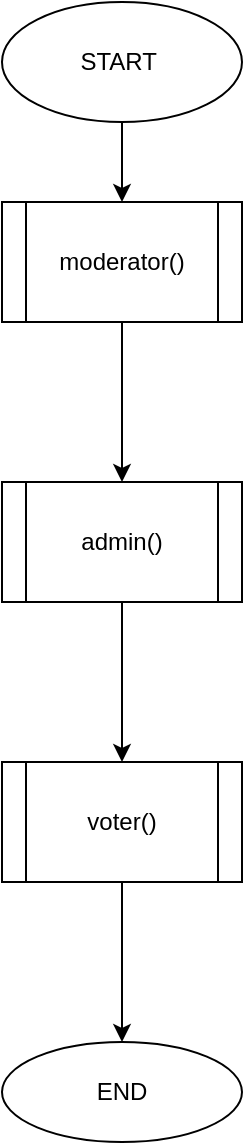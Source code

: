 <mxfile version="14.1.3" type="github" pages="5">
  <diagram id="lc-HjPNuIND-x4zQ-w6r" name="Page-1">
    <mxGraphModel dx="1730" dy="955" grid="1" gridSize="10" guides="1" tooltips="1" connect="1" arrows="1" fold="1" page="1" pageScale="1" pageWidth="850" pageHeight="1100" math="0" shadow="0">
      <root>
        <mxCell id="0" />
        <mxCell id="1" parent="0" />
        <mxCell id="azEMAUA-ndeI8FJYWEdC-3" value="" style="edgeStyle=orthogonalEdgeStyle;rounded=0;orthogonalLoop=1;jettySize=auto;html=1;" edge="1" parent="1" source="azEMAUA-ndeI8FJYWEdC-1" target="azEMAUA-ndeI8FJYWEdC-2">
          <mxGeometry relative="1" as="geometry" />
        </mxCell>
        <mxCell id="azEMAUA-ndeI8FJYWEdC-1" value="START&amp;nbsp;" style="ellipse;whiteSpace=wrap;html=1;" vertex="1" parent="1">
          <mxGeometry x="365" y="80" width="120" height="60" as="geometry" />
        </mxCell>
        <mxCell id="azEMAUA-ndeI8FJYWEdC-5" value="" style="edgeStyle=orthogonalEdgeStyle;rounded=0;orthogonalLoop=1;jettySize=auto;html=1;" edge="1" parent="1" source="azEMAUA-ndeI8FJYWEdC-2" target="azEMAUA-ndeI8FJYWEdC-4">
          <mxGeometry relative="1" as="geometry" />
        </mxCell>
        <mxCell id="azEMAUA-ndeI8FJYWEdC-2" value="moderator()" style="shape=process;whiteSpace=wrap;html=1;backgroundOutline=1;" vertex="1" parent="1">
          <mxGeometry x="365" y="180" width="120" height="60" as="geometry" />
        </mxCell>
        <mxCell id="azEMAUA-ndeI8FJYWEdC-7" value="" style="edgeStyle=orthogonalEdgeStyle;rounded=0;orthogonalLoop=1;jettySize=auto;html=1;" edge="1" parent="1" source="azEMAUA-ndeI8FJYWEdC-4" target="azEMAUA-ndeI8FJYWEdC-6">
          <mxGeometry relative="1" as="geometry" />
        </mxCell>
        <mxCell id="azEMAUA-ndeI8FJYWEdC-4" value="admin()" style="shape=process;whiteSpace=wrap;html=1;backgroundOutline=1;" vertex="1" parent="1">
          <mxGeometry x="365" y="320" width="120" height="60" as="geometry" />
        </mxCell>
        <mxCell id="azEMAUA-ndeI8FJYWEdC-9" value="" style="edgeStyle=orthogonalEdgeStyle;rounded=0;orthogonalLoop=1;jettySize=auto;html=1;" edge="1" parent="1" source="azEMAUA-ndeI8FJYWEdC-6">
          <mxGeometry relative="1" as="geometry">
            <mxPoint x="425" y="600" as="targetPoint" />
          </mxGeometry>
        </mxCell>
        <mxCell id="azEMAUA-ndeI8FJYWEdC-6" value="voter()" style="shape=process;whiteSpace=wrap;html=1;backgroundOutline=1;" vertex="1" parent="1">
          <mxGeometry x="365" y="460" width="120" height="60" as="geometry" />
        </mxCell>
        <mxCell id="azEMAUA-ndeI8FJYWEdC-12" value="END" style="ellipse;whiteSpace=wrap;html=1;" vertex="1" parent="1">
          <mxGeometry x="365" y="600" width="120" height="50" as="geometry" />
        </mxCell>
      </root>
    </mxGraphModel>
  </diagram>
  <diagram id="FGqTbn4uUDMCCq0hhWzc" name="Page-2">
    <mxGraphModel dx="1730" dy="955" grid="1" gridSize="10" guides="1" tooltips="1" connect="1" arrows="1" fold="1" page="1" pageScale="1" pageWidth="850" pageHeight="1100" math="0" shadow="0">
      <root>
        <mxCell id="beBZu6bd3-lwC38DiTMI-0" />
        <mxCell id="beBZu6bd3-lwC38DiTMI-1" parent="beBZu6bd3-lwC38DiTMI-0" />
        <mxCell id="pylNYBIzTpEWxoZI1ah0-2" value="" style="edgeStyle=orthogonalEdgeStyle;rounded=0;orthogonalLoop=1;jettySize=auto;html=1;" edge="1" parent="beBZu6bd3-lwC38DiTMI-1" source="pylNYBIzTpEWxoZI1ah0-0" target="pylNYBIzTpEWxoZI1ah0-1">
          <mxGeometry relative="1" as="geometry" />
        </mxCell>
        <mxCell id="pylNYBIzTpEWxoZI1ah0-0" value="moderator()" style="strokeWidth=2;html=1;shape=mxgraph.flowchart.terminator;whiteSpace=wrap;" vertex="1" parent="beBZu6bd3-lwC38DiTMI-1">
          <mxGeometry x="173" y="70" width="138" height="60" as="geometry" />
        </mxCell>
        <mxCell id="pylNYBIzTpEWxoZI1ah0-4" value="" style="edgeStyle=orthogonalEdgeStyle;rounded=0;orthogonalLoop=1;jettySize=auto;html=1;" edge="1" parent="beBZu6bd3-lwC38DiTMI-1" source="pylNYBIzTpEWxoZI1ah0-1">
          <mxGeometry relative="1" as="geometry">
            <mxPoint x="242" y="300" as="targetPoint" />
          </mxGeometry>
        </mxCell>
        <mxCell id="pylNYBIzTpEWxoZI1ah0-1" value="Input usernameMOD&amp;nbsp;&lt;br&gt;and paswordMOD" style="shape=parallelogram;perimeter=parallelogramPerimeter;whiteSpace=wrap;html=1;fixedSize=1;strokeWidth=2;" vertex="1" parent="beBZu6bd3-lwC38DiTMI-1">
          <mxGeometry x="169.5" y="190" width="145" height="60" as="geometry" />
        </mxCell>
        <mxCell id="pylNYBIzTpEWxoZI1ah0-9" value="" style="edgeStyle=orthogonalEdgeStyle;rounded=0;orthogonalLoop=1;jettySize=auto;html=1;" edge="1" parent="beBZu6bd3-lwC38DiTMI-1" source="pylNYBIzTpEWxoZI1ah0-6" target="pylNYBIzTpEWxoZI1ah0-8">
          <mxGeometry relative="1" as="geometry" />
        </mxCell>
        <mxCell id="pylNYBIzTpEWxoZI1ah0-6" value="GET usernameMOD and passwordMOD from database&amp;nbsp;" style="rounded=1;whiteSpace=wrap;html=1;absoluteArcSize=1;arcSize=14;strokeWidth=2;" vertex="1" parent="beBZu6bd3-lwC38DiTMI-1">
          <mxGeometry x="150" y="300" width="185" height="50" as="geometry" />
        </mxCell>
        <mxCell id="pylNYBIzTpEWxoZI1ah0-11" value="" style="edgeStyle=orthogonalEdgeStyle;rounded=0;orthogonalLoop=1;jettySize=auto;html=1;" edge="1" parent="beBZu6bd3-lwC38DiTMI-1" source="pylNYBIzTpEWxoZI1ah0-8" target="pylNYBIzTpEWxoZI1ah0-10">
          <mxGeometry relative="1" as="geometry" />
        </mxCell>
        <mxCell id="pylNYBIzTpEWxoZI1ah0-26" value="" style="edgeStyle=orthogonalEdgeStyle;rounded=0;orthogonalLoop=1;jettySize=auto;html=1;entryX=0.5;entryY=0;entryDx=0;entryDy=0;" edge="1" parent="beBZu6bd3-lwC38DiTMI-1" source="pylNYBIzTpEWxoZI1ah0-8" target="pylNYBIzTpEWxoZI1ah0-25">
          <mxGeometry relative="1" as="geometry" />
        </mxCell>
        <mxCell id="pylNYBIzTpEWxoZI1ah0-8" value="if(usernameMOD.input == usernameMOD.database)" style="rhombus;whiteSpace=wrap;html=1;rounded=1;strokeWidth=2;arcSize=14;" vertex="1" parent="beBZu6bd3-lwC38DiTMI-1">
          <mxGeometry x="387" y="248.75" width="180" height="152.5" as="geometry" />
        </mxCell>
        <mxCell id="pylNYBIzTpEWxoZI1ah0-29" value="" style="edgeStyle=orthogonalEdgeStyle;rounded=0;orthogonalLoop=1;jettySize=auto;html=1;entryX=0.5;entryY=1;entryDx=0;entryDy=0;" edge="1" parent="beBZu6bd3-lwC38DiTMI-1" source="pylNYBIzTpEWxoZI1ah0-10" target="pylNYBIzTpEWxoZI1ah0-25">
          <mxGeometry relative="1" as="geometry">
            <mxPoint x="677" y="506.353" as="targetPoint" />
          </mxGeometry>
        </mxCell>
        <mxCell id="pylNYBIzTpEWxoZI1ah0-33" value="" style="edgeStyle=orthogonalEdgeStyle;rounded=0;orthogonalLoop=1;jettySize=auto;html=1;" edge="1" parent="beBZu6bd3-lwC38DiTMI-1" source="pylNYBIzTpEWxoZI1ah0-10" target="pylNYBIzTpEWxoZI1ah0-32">
          <mxGeometry relative="1" as="geometry" />
        </mxCell>
        <mxCell id="pylNYBIzTpEWxoZI1ah0-10" value="if(passwordMOD.input == passwordMOD.database)" style="rhombus;whiteSpace=wrap;html=1;rounded=1;strokeWidth=2;arcSize=14;" vertex="1" parent="beBZu6bd3-lwC38DiTMI-1">
          <mxGeometry x="387" y="430" width="180" height="152.5" as="geometry" />
        </mxCell>
        <mxCell id="pylNYBIzTpEWxoZI1ah0-12" value="TRUE" style="text;html=1;strokeColor=none;fillColor=none;align=center;verticalAlign=middle;whiteSpace=wrap;rounded=0;" vertex="1" parent="beBZu6bd3-lwC38DiTMI-1">
          <mxGeometry x="497" y="410" width="40" height="20" as="geometry" />
        </mxCell>
        <mxCell id="pylNYBIzTpEWxoZI1ah0-25" value="Return (&quot;Wrong username or password&quot;)" style="shape=parallelogram;perimeter=parallelogramPerimeter;whiteSpace=wrap;html=1;fixedSize=1;rounded=1;strokeWidth=2;arcSize=14;" vertex="1" parent="beBZu6bd3-lwC38DiTMI-1">
          <mxGeometry x="650" y="360" width="120" height="60" as="geometry" />
        </mxCell>
        <mxCell id="pylNYBIzTpEWxoZI1ah0-27" value="FALSE" style="text;html=1;strokeColor=none;fillColor=none;align=center;verticalAlign=middle;whiteSpace=wrap;rounded=0;" vertex="1" parent="beBZu6bd3-lwC38DiTMI-1">
          <mxGeometry x="600" y="300" width="40" height="20" as="geometry" />
        </mxCell>
        <mxCell id="pylNYBIzTpEWxoZI1ah0-30" value="FALSE" style="text;html=1;strokeColor=none;fillColor=none;align=center;verticalAlign=middle;whiteSpace=wrap;rounded=0;" vertex="1" parent="beBZu6bd3-lwC38DiTMI-1">
          <mxGeometry x="600" y="480" width="40" height="20" as="geometry" />
        </mxCell>
        <mxCell id="pylNYBIzTpEWxoZI1ah0-32" value="moderatorLoggedin()" style="shape=process;whiteSpace=wrap;html=1;backgroundOutline=1;rounded=1;strokeWidth=2;arcSize=14;" vertex="1" parent="beBZu6bd3-lwC38DiTMI-1">
          <mxGeometry x="173" y="476.25" width="162.5" height="60" as="geometry" />
        </mxCell>
      </root>
    </mxGraphModel>
  </diagram>
  <diagram id="5cppFHU-NY1uOYzubb2s" name="Page-3">
    <mxGraphModel dx="1483" dy="819" grid="1" gridSize="10" guides="1" tooltips="1" connect="1" arrows="1" fold="1" page="1" pageScale="1" pageWidth="850" pageHeight="1100" math="0" shadow="0">
      <root>
        <mxCell id="_YXboK0QQqIMsctFZSqQ-0" />
        <mxCell id="_YXboK0QQqIMsctFZSqQ-1" parent="_YXboK0QQqIMsctFZSqQ-0" />
        <mxCell id="_YXboK0QQqIMsctFZSqQ-2" value="" style="edgeStyle=orthogonalEdgeStyle;rounded=0;orthogonalLoop=1;jettySize=auto;html=1;entryX=0.5;entryY=0;entryDx=0;entryDy=0;entryPerimeter=0;" edge="1" parent="_YXboK0QQqIMsctFZSqQ-1" source="_YXboK0QQqIMsctFZSqQ-3" target="n9vO-_khJjTPcMlpF9nk-4">
          <mxGeometry relative="1" as="geometry">
            <mxPoint x="242" y="190" as="targetPoint" />
            <Array as="points">
              <mxPoint x="244" y="210" />
            </Array>
          </mxGeometry>
        </mxCell>
        <mxCell id="_YXboK0QQqIMsctFZSqQ-3" value="moderatorLoggedin()" style="strokeWidth=2;html=1;shape=mxgraph.flowchart.terminator;whiteSpace=wrap;" vertex="1" parent="_YXboK0QQqIMsctFZSqQ-1">
          <mxGeometry x="173" y="70" width="138" height="60" as="geometry" />
        </mxCell>
        <mxCell id="n9vO-_khJjTPcMlpF9nk-6" value="" style="edgeStyle=orthogonalEdgeStyle;rounded=0;orthogonalLoop=1;jettySize=auto;html=1;" edge="1" parent="_YXboK0QQqIMsctFZSqQ-1" source="n9vO-_khJjTPcMlpF9nk-4" target="n9vO-_khJjTPcMlpF9nk-5">
          <mxGeometry relative="1" as="geometry" />
        </mxCell>
        <mxCell id="n9vO-_khJjTPcMlpF9nk-10" value="" style="edgeStyle=orthogonalEdgeStyle;rounded=0;orthogonalLoop=1;jettySize=auto;html=1;" edge="1" parent="_YXboK0QQqIMsctFZSqQ-1" source="n9vO-_khJjTPcMlpF9nk-4" target="n9vO-_khJjTPcMlpF9nk-9">
          <mxGeometry relative="1" as="geometry" />
        </mxCell>
        <mxCell id="n9vO-_khJjTPcMlpF9nk-15" value="" style="edgeStyle=orthogonalEdgeStyle;rounded=0;orthogonalLoop=1;jettySize=auto;html=1;" edge="1" parent="_YXboK0QQqIMsctFZSqQ-1" source="n9vO-_khJjTPcMlpF9nk-4">
          <mxGeometry relative="1" as="geometry">
            <mxPoint x="243.625" y="370" as="targetPoint" />
          </mxGeometry>
        </mxCell>
        <mxCell id="n9vO-_khJjTPcMlpF9nk-4" value="&lt;font style=&quot;font-size: 10px&quot;&gt;if(addAdmin.clicked()&lt;br&gt;==true)&lt;/font&gt;" style="strokeWidth=2;html=1;shape=mxgraph.flowchart.decision;whiteSpace=wrap;" vertex="1" parent="_YXboK0QQqIMsctFZSqQ-1">
          <mxGeometry x="173" y="210" width="141.25" height="100" as="geometry" />
        </mxCell>
        <mxCell id="n9vO-_khJjTPcMlpF9nk-8" value="" style="edgeStyle=orthogonalEdgeStyle;rounded=0;orthogonalLoop=1;jettySize=auto;html=1;" edge="1" parent="_YXboK0QQqIMsctFZSqQ-1" source="n9vO-_khJjTPcMlpF9nk-5" target="n9vO-_khJjTPcMlpF9nk-7">
          <mxGeometry relative="1" as="geometry" />
        </mxCell>
        <mxCell id="n9vO-_khJjTPcMlpF9nk-5" value="Input usernameADMIN ,passwordADMIN" style="shape=parallelogram;perimeter=parallelogramPerimeter;whiteSpace=wrap;html=1;fixedSize=1;strokeWidth=2;" vertex="1" parent="_YXboK0QQqIMsctFZSqQ-1">
          <mxGeometry x="390" y="225" width="175.12" height="70" as="geometry" />
        </mxCell>
        <mxCell id="n9vO-_khJjTPcMlpF9nk-7" value="DATABASE" style="shape=cylinder;whiteSpace=wrap;html=1;boundedLbl=1;backgroundOutline=1;strokeWidth=2;" vertex="1" parent="_YXboK0QQqIMsctFZSqQ-1">
          <mxGeometry x="620" y="220" width="70" height="80" as="geometry" />
        </mxCell>
        <mxCell id="n9vO-_khJjTPcMlpF9nk-26" value="" style="edgeStyle=orthogonalEdgeStyle;rounded=0;orthogonalLoop=1;jettySize=auto;html=1;" edge="1" parent="_YXboK0QQqIMsctFZSqQ-1" source="n9vO-_khJjTPcMlpF9nk-9">
          <mxGeometry relative="1" as="geometry">
            <mxPoint x="394.25" y="415" as="targetPoint" />
          </mxGeometry>
        </mxCell>
        <mxCell id="n9vO-_khJjTPcMlpF9nk-9" value="&lt;font style=&quot;font-size: 10px&quot;&gt;if(manageVoter.clicked()&lt;br&gt;==true)&lt;/font&gt;" style="strokeWidth=2;html=1;shape=mxgraph.flowchart.decision;whiteSpace=wrap;" vertex="1" parent="_YXboK0QQqIMsctFZSqQ-1">
          <mxGeometry x="173" y="360" width="141.25" height="110" as="geometry" />
        </mxCell>
        <mxCell id="n9vO-_khJjTPcMlpF9nk-11" value="TRUE" style="text;html=1;strokeColor=none;fillColor=none;align=center;verticalAlign=middle;whiteSpace=wrap;rounded=0;" vertex="1" parent="_YXboK0QQqIMsctFZSqQ-1">
          <mxGeometry x="330" y="240" width="40" height="20" as="geometry" />
        </mxCell>
        <mxCell id="n9vO-_khJjTPcMlpF9nk-12" value="STORE" style="text;html=1;strokeColor=none;fillColor=none;align=center;verticalAlign=middle;whiteSpace=wrap;rounded=0;" vertex="1" parent="_YXboK0QQqIMsctFZSqQ-1">
          <mxGeometry x="565.12" y="240" width="40" height="20" as="geometry" />
        </mxCell>
        <mxCell id="cRqAINRclSZjdMzTpLHN-5" value="" style="edgeStyle=orthogonalEdgeStyle;rounded=0;orthogonalLoop=1;jettySize=auto;html=1;" edge="1" parent="_YXboK0QQqIMsctFZSqQ-1" source="cRqAINRclSZjdMzTpLHN-0" target="cRqAINRclSZjdMzTpLHN-18">
          <mxGeometry relative="1" as="geometry">
            <mxPoint x="477.586" y="520.023" as="targetPoint" />
          </mxGeometry>
        </mxCell>
        <mxCell id="cRqAINRclSZjdMzTpLHN-0" value="Retrieve voter details from database&amp;nbsp;" style="rounded=1;whiteSpace=wrap;html=1;absoluteArcSize=1;arcSize=14;strokeWidth=2;" vertex="1" parent="_YXboK0QQqIMsctFZSqQ-1">
          <mxGeometry x="400" y="390" width="185" height="50" as="geometry" />
        </mxCell>
        <mxCell id="cRqAINRclSZjdMzTpLHN-1" value="TRUE" style="text;html=1;strokeColor=none;fillColor=none;align=center;verticalAlign=middle;whiteSpace=wrap;rounded=0;" vertex="1" parent="_YXboK0QQqIMsctFZSqQ-1">
          <mxGeometry x="330" y="390" width="40" height="20" as="geometry" />
        </mxCell>
        <mxCell id="cRqAINRclSZjdMzTpLHN-7" value="" style="edgeStyle=orthogonalEdgeStyle;rounded=0;orthogonalLoop=1;jettySize=auto;html=1;exitX=1;exitY=0.5;exitDx=0;exitDy=0;exitPerimeter=0;" edge="1" parent="_YXboK0QQqIMsctFZSqQ-1" source="cRqAINRclSZjdMzTpLHN-18" target="cRqAINRclSZjdMzTpLHN-6">
          <mxGeometry relative="1" as="geometry">
            <mxPoint x="524.43" y="555" as="sourcePoint" />
          </mxGeometry>
        </mxCell>
        <mxCell id="cRqAINRclSZjdMzTpLHN-6" value="DATABASE" style="shape=cylinder;whiteSpace=wrap;html=1;boundedLbl=1;backgroundOutline=1;rounded=1;strokeWidth=2;arcSize=14;" vertex="1" parent="_YXboK0QQqIMsctFZSqQ-1">
          <mxGeometry x="636.26" y="485" width="73.74" height="80" as="geometry" />
        </mxCell>
        <mxCell id="cRqAINRclSZjdMzTpLHN-8" value="UPDATE" style="text;html=1;strokeColor=none;fillColor=none;align=center;verticalAlign=middle;whiteSpace=wrap;rounded=0;" vertex="1" parent="_YXboK0QQqIMsctFZSqQ-1">
          <mxGeometry x="565.12" y="500" width="40" height="20" as="geometry" />
        </mxCell>
        <mxCell id="cRqAINRclSZjdMzTpLHN-18" value="&lt;meta charset=&quot;utf-8&quot;&gt;&lt;span style=&quot;color: rgb(0, 0, 0); font-family: helvetica; font-size: 12px; font-style: normal; font-weight: 400; letter-spacing: normal; text-align: center; text-indent: 0px; text-transform: none; word-spacing: 0px; background-color: rgb(248, 249, 250); display: inline; float: none;&quot;&gt;if(edit&amp;nbsp;&lt;/span&gt;&lt;br style=&quot;color: rgb(0, 0, 0); font-family: helvetica; font-size: 12px; font-style: normal; font-weight: 400; letter-spacing: normal; text-align: center; text-indent: 0px; text-transform: none; word-spacing: 0px; background-color: rgb(248, 249, 250);&quot;&gt;&lt;span style=&quot;color: rgb(0, 0, 0); font-family: helvetica; font-size: 12px; font-style: normal; font-weight: 400; letter-spacing: normal; text-align: center; text-indent: 0px; text-transform: none; word-spacing: 0px; background-color: rgb(248, 249, 250); display: inline; float: none;&quot;&gt;== true)&lt;/span&gt;" style="strokeWidth=2;html=1;shape=mxgraph.flowchart.decision;whiteSpace=wrap;" vertex="1" parent="_YXboK0QQqIMsctFZSqQ-1">
          <mxGeometry x="442.5" y="475" width="100" height="100" as="geometry" />
        </mxCell>
      </root>
    </mxGraphModel>
  </diagram>
  <diagram id="009-gt5w127ZGXhywdrA" name="Page-4">
    <mxGraphModel dx="1038" dy="573" grid="1" gridSize="10" guides="1" tooltips="1" connect="1" arrows="1" fold="1" page="1" pageScale="1" pageWidth="850" pageHeight="1100" math="0" shadow="0">
      <root>
        <mxCell id="xT10xYbg8c-_CGdtfJjk-0" />
        <mxCell id="xT10xYbg8c-_CGdtfJjk-1" parent="xT10xYbg8c-_CGdtfJjk-0" />
        <mxCell id="bgORaoTNHV7z40obQ9sk-0" value="" style="edgeStyle=orthogonalEdgeStyle;rounded=0;orthogonalLoop=1;jettySize=auto;html=1;" edge="1" parent="xT10xYbg8c-_CGdtfJjk-1" source="bgORaoTNHV7z40obQ9sk-1" target="bgORaoTNHV7z40obQ9sk-3">
          <mxGeometry relative="1" as="geometry" />
        </mxCell>
        <mxCell id="bgORaoTNHV7z40obQ9sk-1" value="admin()" style="strokeWidth=2;html=1;shape=mxgraph.flowchart.terminator;whiteSpace=wrap;" vertex="1" parent="xT10xYbg8c-_CGdtfJjk-1">
          <mxGeometry x="173" y="70" width="138" height="60" as="geometry" />
        </mxCell>
        <mxCell id="bgORaoTNHV7z40obQ9sk-2" value="" style="edgeStyle=orthogonalEdgeStyle;rounded=0;orthogonalLoop=1;jettySize=auto;html=1;" edge="1" parent="xT10xYbg8c-_CGdtfJjk-1" source="bgORaoTNHV7z40obQ9sk-3">
          <mxGeometry relative="1" as="geometry">
            <mxPoint x="242.0" y="300" as="targetPoint" />
          </mxGeometry>
        </mxCell>
        <mxCell id="bgORaoTNHV7z40obQ9sk-3" value="Input Ad_id&lt;br&gt;and Ad_pass" style="shape=parallelogram;perimeter=parallelogramPerimeter;whiteSpace=wrap;html=1;fixedSize=1;strokeWidth=2;" vertex="1" parent="xT10xYbg8c-_CGdtfJjk-1">
          <mxGeometry x="154.75" y="188.75" width="174.5" height="60" as="geometry" />
        </mxCell>
        <mxCell id="bgORaoTNHV7z40obQ9sk-4" value="" style="edgeStyle=orthogonalEdgeStyle;rounded=0;orthogonalLoop=1;jettySize=auto;html=1;" edge="1" parent="xT10xYbg8c-_CGdtfJjk-1" source="bgORaoTNHV7z40obQ9sk-5" target="bgORaoTNHV7z40obQ9sk-8">
          <mxGeometry relative="1" as="geometry" />
        </mxCell>
        <mxCell id="bgORaoTNHV7z40obQ9sk-5" value="GET Ad_id&amp;nbsp;and Ad_pass&amp;nbsp;from database&amp;nbsp;" style="rounded=1;whiteSpace=wrap;html=1;absoluteArcSize=1;arcSize=14;strokeWidth=2;" vertex="1" parent="xT10xYbg8c-_CGdtfJjk-1">
          <mxGeometry x="150" y="300" width="185" height="50" as="geometry" />
        </mxCell>
        <mxCell id="bgORaoTNHV7z40obQ9sk-6" value="" style="edgeStyle=orthogonalEdgeStyle;rounded=0;orthogonalLoop=1;jettySize=auto;html=1;" edge="1" parent="xT10xYbg8c-_CGdtfJjk-1" source="bgORaoTNHV7z40obQ9sk-8" target="bgORaoTNHV7z40obQ9sk-11">
          <mxGeometry relative="1" as="geometry" />
        </mxCell>
        <mxCell id="bgORaoTNHV7z40obQ9sk-7" value="" style="edgeStyle=orthogonalEdgeStyle;rounded=0;orthogonalLoop=1;jettySize=auto;html=1;entryX=0.5;entryY=0;entryDx=0;entryDy=0;" edge="1" parent="xT10xYbg8c-_CGdtfJjk-1" source="bgORaoTNHV7z40obQ9sk-8" target="bgORaoTNHV7z40obQ9sk-13">
          <mxGeometry relative="1" as="geometry" />
        </mxCell>
        <mxCell id="bgORaoTNHV7z40obQ9sk-8" value="if(Ad_id.input == Ad_id.database)" style="rhombus;whiteSpace=wrap;html=1;rounded=1;strokeWidth=2;arcSize=14;" vertex="1" parent="xT10xYbg8c-_CGdtfJjk-1">
          <mxGeometry x="387" y="248.75" width="180" height="152.5" as="geometry" />
        </mxCell>
        <mxCell id="bgORaoTNHV7z40obQ9sk-9" value="" style="edgeStyle=orthogonalEdgeStyle;rounded=0;orthogonalLoop=1;jettySize=auto;html=1;entryX=0.5;entryY=1;entryDx=0;entryDy=0;" edge="1" parent="xT10xYbg8c-_CGdtfJjk-1" source="bgORaoTNHV7z40obQ9sk-11" target="bgORaoTNHV7z40obQ9sk-13">
          <mxGeometry relative="1" as="geometry">
            <mxPoint x="677" y="506.353" as="targetPoint" />
          </mxGeometry>
        </mxCell>
        <mxCell id="bgORaoTNHV7z40obQ9sk-10" value="" style="edgeStyle=orthogonalEdgeStyle;rounded=0;orthogonalLoop=1;jettySize=auto;html=1;" edge="1" parent="xT10xYbg8c-_CGdtfJjk-1" source="bgORaoTNHV7z40obQ9sk-11" target="bgORaoTNHV7z40obQ9sk-16">
          <mxGeometry relative="1" as="geometry" />
        </mxCell>
        <mxCell id="bgORaoTNHV7z40obQ9sk-11" value="if(Ad_pass&lt;br&gt;.input == Ad_pass.database)" style="rhombus;whiteSpace=wrap;html=1;rounded=1;strokeWidth=2;arcSize=14;" vertex="1" parent="xT10xYbg8c-_CGdtfJjk-1">
          <mxGeometry x="387" y="430" width="180" height="152.5" as="geometry" />
        </mxCell>
        <mxCell id="bgORaoTNHV7z40obQ9sk-12" value="TRUE" style="text;html=1;strokeColor=none;fillColor=none;align=center;verticalAlign=middle;whiteSpace=wrap;rounded=0;" vertex="1" parent="xT10xYbg8c-_CGdtfJjk-1">
          <mxGeometry x="497" y="410" width="40" height="20" as="geometry" />
        </mxCell>
        <mxCell id="bgORaoTNHV7z40obQ9sk-13" value="Return (&quot;Wrong username or password&quot;)" style="shape=parallelogram;perimeter=parallelogramPerimeter;whiteSpace=wrap;html=1;fixedSize=1;rounded=1;strokeWidth=2;arcSize=14;" vertex="1" parent="xT10xYbg8c-_CGdtfJjk-1">
          <mxGeometry x="650" y="360" width="120" height="60" as="geometry" />
        </mxCell>
        <mxCell id="bgORaoTNHV7z40obQ9sk-14" value="FALSE" style="text;html=1;strokeColor=none;fillColor=none;align=center;verticalAlign=middle;whiteSpace=wrap;rounded=0;" vertex="1" parent="xT10xYbg8c-_CGdtfJjk-1">
          <mxGeometry x="600" y="300" width="40" height="20" as="geometry" />
        </mxCell>
        <mxCell id="bgORaoTNHV7z40obQ9sk-15" value="FALSE" style="text;html=1;strokeColor=none;fillColor=none;align=center;verticalAlign=middle;whiteSpace=wrap;rounded=0;" vertex="1" parent="xT10xYbg8c-_CGdtfJjk-1">
          <mxGeometry x="600" y="480" width="40" height="20" as="geometry" />
        </mxCell>
        <mxCell id="bgORaoTNHV7z40obQ9sk-16" value="adminLoggedin()" style="shape=process;whiteSpace=wrap;html=1;backgroundOutline=1;rounded=1;strokeWidth=2;arcSize=14;" vertex="1" parent="xT10xYbg8c-_CGdtfJjk-1">
          <mxGeometry x="173" y="476.25" width="162.5" height="60" as="geometry" />
        </mxCell>
        <mxCell id="YjJEh_KFoPgzg6gKM3K1-0" value="TRUE" style="text;html=1;strokeColor=none;fillColor=none;align=center;verticalAlign=middle;whiteSpace=wrap;rounded=0;" vertex="1" parent="xT10xYbg8c-_CGdtfJjk-1">
          <mxGeometry x="347" y="480" width="40" height="20" as="geometry" />
        </mxCell>
      </root>
    </mxGraphModel>
  </diagram>
  <diagram id="0zFDxmgh3_sHj5NVx4PM" name="Page-5">
    <mxGraphModel dx="1038" dy="573" grid="1" gridSize="10" guides="1" tooltips="1" connect="1" arrows="1" fold="1" page="1" pageScale="1" pageWidth="850" pageHeight="1100" math="0" shadow="0">
      <root>
        <mxCell id="3BPA1fPDmp5xHi9a6MpI-0" />
        <mxCell id="3BPA1fPDmp5xHi9a6MpI-1" parent="3BPA1fPDmp5xHi9a6MpI-0" />
        <mxCell id="1s-IQbmTMQNC5HAsKXx4-0" value="" style="edgeStyle=orthogonalEdgeStyle;rounded=0;orthogonalLoop=1;jettySize=auto;html=1;entryX=0.5;entryY=0;entryDx=0;entryDy=0;entryPerimeter=0;" edge="1" parent="3BPA1fPDmp5xHi9a6MpI-1" source="1s-IQbmTMQNC5HAsKXx4-1" target="1s-IQbmTMQNC5HAsKXx4-5">
          <mxGeometry relative="1" as="geometry">
            <mxPoint x="242" y="190" as="targetPoint" />
            <Array as="points">
              <mxPoint x="244" y="210" />
            </Array>
          </mxGeometry>
        </mxCell>
        <mxCell id="1s-IQbmTMQNC5HAsKXx4-1" value="adminLoggedin()" style="strokeWidth=2;html=1;shape=mxgraph.flowchart.terminator;whiteSpace=wrap;" vertex="1" parent="3BPA1fPDmp5xHi9a6MpI-1">
          <mxGeometry x="173" y="70" width="138" height="60" as="geometry" />
        </mxCell>
        <mxCell id="1s-IQbmTMQNC5HAsKXx4-2" value="" style="edgeStyle=orthogonalEdgeStyle;rounded=0;orthogonalLoop=1;jettySize=auto;html=1;" edge="1" parent="3BPA1fPDmp5xHi9a6MpI-1" source="1s-IQbmTMQNC5HAsKXx4-5" target="1s-IQbmTMQNC5HAsKXx4-7">
          <mxGeometry relative="1" as="geometry" />
        </mxCell>
        <mxCell id="1s-IQbmTMQNC5HAsKXx4-3" value="" style="edgeStyle=orthogonalEdgeStyle;rounded=0;orthogonalLoop=1;jettySize=auto;html=1;" edge="1" parent="3BPA1fPDmp5xHi9a6MpI-1" source="1s-IQbmTMQNC5HAsKXx4-5" target="1s-IQbmTMQNC5HAsKXx4-10">
          <mxGeometry relative="1" as="geometry" />
        </mxCell>
        <mxCell id="1s-IQbmTMQNC5HAsKXx4-4" value="" style="edgeStyle=orthogonalEdgeStyle;rounded=0;orthogonalLoop=1;jettySize=auto;html=1;" edge="1" parent="3BPA1fPDmp5xHi9a6MpI-1" source="1s-IQbmTMQNC5HAsKXx4-5">
          <mxGeometry relative="1" as="geometry">
            <mxPoint x="243.625" y="370" as="targetPoint" />
          </mxGeometry>
        </mxCell>
        <mxCell id="1s-IQbmTMQNC5HAsKXx4-5" value="&lt;font style=&quot;font-size: 10px&quot;&gt;if(addCandidate.clicked()&lt;br&gt;==true)&lt;/font&gt;" style="strokeWidth=2;html=1;shape=mxgraph.flowchart.decision;whiteSpace=wrap;" vertex="1" parent="3BPA1fPDmp5xHi9a6MpI-1">
          <mxGeometry x="173" y="210" width="141.25" height="100" as="geometry" />
        </mxCell>
        <mxCell id="1s-IQbmTMQNC5HAsKXx4-6" value="" style="edgeStyle=orthogonalEdgeStyle;rounded=0;orthogonalLoop=1;jettySize=auto;html=1;" edge="1" parent="3BPA1fPDmp5xHi9a6MpI-1" source="1s-IQbmTMQNC5HAsKXx4-7" target="1s-IQbmTMQNC5HAsKXx4-8">
          <mxGeometry relative="1" as="geometry" />
        </mxCell>
        <mxCell id="1s-IQbmTMQNC5HAsKXx4-7" value="Input Can_id , Can_name,&lt;br&gt;Can_course, Can_position,&lt;br&gt;Can_cposition, &lt;br&gt;Can_manifesto" style="shape=parallelogram;perimeter=parallelogramPerimeter;whiteSpace=wrap;html=1;fixedSize=1;strokeWidth=2;" vertex="1" parent="3BPA1fPDmp5xHi9a6MpI-1">
          <mxGeometry x="390" y="225" width="180" height="70" as="geometry" />
        </mxCell>
        <mxCell id="1s-IQbmTMQNC5HAsKXx4-8" value="DATABASE" style="shape=cylinder;whiteSpace=wrap;html=1;boundedLbl=1;backgroundOutline=1;strokeWidth=2;" vertex="1" parent="3BPA1fPDmp5xHi9a6MpI-1">
          <mxGeometry x="640" y="220" width="70" height="80" as="geometry" />
        </mxCell>
        <mxCell id="1s-IQbmTMQNC5HAsKXx4-9" value="" style="edgeStyle=orthogonalEdgeStyle;rounded=0;orthogonalLoop=1;jettySize=auto;html=1;" edge="1" parent="3BPA1fPDmp5xHi9a6MpI-1" source="1s-IQbmTMQNC5HAsKXx4-10">
          <mxGeometry relative="1" as="geometry">
            <mxPoint x="394.25" y="415" as="targetPoint" />
          </mxGeometry>
        </mxCell>
        <mxCell id="1s-IQbmTMQNC5HAsKXx4-10" value="&lt;font style=&quot;font-size: 10px&quot;&gt;if(manageCandidate.&lt;br&gt;clicked()==true)&lt;/font&gt;" style="strokeWidth=2;html=1;shape=mxgraph.flowchart.decision;whiteSpace=wrap;" vertex="1" parent="3BPA1fPDmp5xHi9a6MpI-1">
          <mxGeometry x="173" y="360" width="141.25" height="110" as="geometry" />
        </mxCell>
        <mxCell id="1s-IQbmTMQNC5HAsKXx4-11" value="TRUE" style="text;html=1;strokeColor=none;fillColor=none;align=center;verticalAlign=middle;whiteSpace=wrap;rounded=0;" vertex="1" parent="3BPA1fPDmp5xHi9a6MpI-1">
          <mxGeometry x="330" y="240" width="40" height="20" as="geometry" />
        </mxCell>
        <mxCell id="1s-IQbmTMQNC5HAsKXx4-12" value="STORE" style="text;html=1;strokeColor=none;fillColor=none;align=center;verticalAlign=middle;whiteSpace=wrap;rounded=0;" vertex="1" parent="3BPA1fPDmp5xHi9a6MpI-1">
          <mxGeometry x="580" y="240" width="40" height="20" as="geometry" />
        </mxCell>
        <mxCell id="1s-IQbmTMQNC5HAsKXx4-13" value="" style="edgeStyle=orthogonalEdgeStyle;rounded=0;orthogonalLoop=1;jettySize=auto;html=1;" edge="1" parent="3BPA1fPDmp5xHi9a6MpI-1" source="1s-IQbmTMQNC5HAsKXx4-14">
          <mxGeometry relative="1" as="geometry">
            <mxPoint x="492.5" y="475" as="targetPoint" />
          </mxGeometry>
        </mxCell>
        <mxCell id="1s-IQbmTMQNC5HAsKXx4-14" value="Retrieve voter details from database&amp;nbsp;" style="rounded=1;whiteSpace=wrap;html=1;absoluteArcSize=1;arcSize=14;strokeWidth=2;" vertex="1" parent="3BPA1fPDmp5xHi9a6MpI-1">
          <mxGeometry x="400" y="390" width="185" height="50" as="geometry" />
        </mxCell>
        <mxCell id="1s-IQbmTMQNC5HAsKXx4-15" value="TRUE" style="text;html=1;strokeColor=none;fillColor=none;align=center;verticalAlign=middle;whiteSpace=wrap;rounded=0;" vertex="1" parent="3BPA1fPDmp5xHi9a6MpI-1">
          <mxGeometry x="330" y="390" width="40" height="20" as="geometry" />
        </mxCell>
        <mxCell id="1s-IQbmTMQNC5HAsKXx4-16" value="" style="edgeStyle=orthogonalEdgeStyle;rounded=0;orthogonalLoop=1;jettySize=auto;html=1;exitX=1;exitY=0.5;exitDx=0;exitDy=0;" edge="1" parent="3BPA1fPDmp5xHi9a6MpI-1" target="1s-IQbmTMQNC5HAsKXx4-17">
          <mxGeometry relative="1" as="geometry">
            <mxPoint x="570" y="510" as="sourcePoint" />
          </mxGeometry>
        </mxCell>
        <mxCell id="1s-IQbmTMQNC5HAsKXx4-17" value="DATABASE" style="shape=cylinder;whiteSpace=wrap;html=1;boundedLbl=1;backgroundOutline=1;rounded=1;strokeWidth=2;arcSize=14;" vertex="1" parent="3BPA1fPDmp5xHi9a6MpI-1">
          <mxGeometry x="670" y="470" width="73.74" height="80" as="geometry" />
        </mxCell>
        <mxCell id="1s-IQbmTMQNC5HAsKXx4-18" value="UPDATE" style="text;html=1;strokeColor=none;fillColor=none;align=center;verticalAlign=middle;whiteSpace=wrap;rounded=0;" vertex="1" parent="3BPA1fPDmp5xHi9a6MpI-1">
          <mxGeometry x="600" y="490" width="40" height="20" as="geometry" />
        </mxCell>
        <mxCell id="1s-IQbmTMQNC5HAsKXx4-24" value="Input Can_id , Can_name,&lt;br&gt;Can_course, Can_position,&lt;br&gt;Can_cposition, &lt;br&gt;Can_manifesto" style="shape=parallelogram;perimeter=parallelogramPerimeter;whiteSpace=wrap;html=1;fixedSize=1;strokeWidth=2;" vertex="1" parent="3BPA1fPDmp5xHi9a6MpI-1">
          <mxGeometry x="405" y="475" width="180" height="70" as="geometry" />
        </mxCell>
      </root>
    </mxGraphModel>
  </diagram>
</mxfile>
